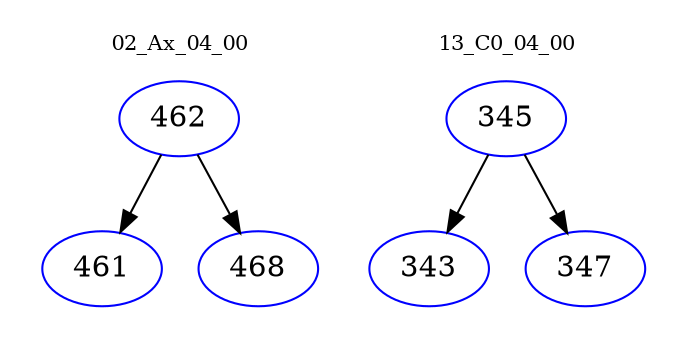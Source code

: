 digraph{
subgraph cluster_0 {
color = white
label = "02_Ax_04_00";
fontsize=10;
T0_462 [label="462", color="blue"]
T0_462 -> T0_461 [color="black"]
T0_461 [label="461", color="blue"]
T0_462 -> T0_468 [color="black"]
T0_468 [label="468", color="blue"]
}
subgraph cluster_1 {
color = white
label = "13_C0_04_00";
fontsize=10;
T1_345 [label="345", color="blue"]
T1_345 -> T1_343 [color="black"]
T1_343 [label="343", color="blue"]
T1_345 -> T1_347 [color="black"]
T1_347 [label="347", color="blue"]
}
}
